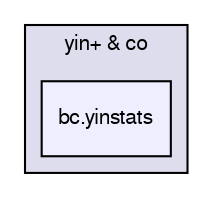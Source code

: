 digraph G {
  bgcolor=transparent;
  compound=true
  node [ fontsize="10", fontname="FreeSans"];
  edge [ labelfontsize="10", labelfontname="FreeSans"];
  subgraph clusterdir_9d796b5c9224ad50c0b820fe47c019d9 {
    graph [ bgcolor="#ddddee", pencolor="black", label="yin+ & co" fontname="FreeSans", fontsize="10", URL="dir_9d796b5c9224ad50c0b820fe47c019d9.html"]
  dir_71c81267217c902beb0298964623fc12 [shape=box, label="bc.yinstats", style="filled", fillcolor="#eeeeff", pencolor="black", URL="dir_71c81267217c902beb0298964623fc12.html"];
  }
}
